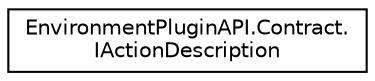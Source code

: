 digraph "Graphical Class Hierarchy"
{
  edge [fontname="Helvetica",fontsize="10",labelfontname="Helvetica",labelfontsize="10"];
  node [fontname="Helvetica",fontsize="10",shape=record];
  rankdir="LR";
  Node1 [label="EnvironmentPluginAPI.Contract.\lIActionDescription",height=0.2,width=0.4,color="black", fillcolor="white", style="filled",URL="$interface_environment_plugin_a_p_i_1_1_contract_1_1_i_action_description.html"];
}
